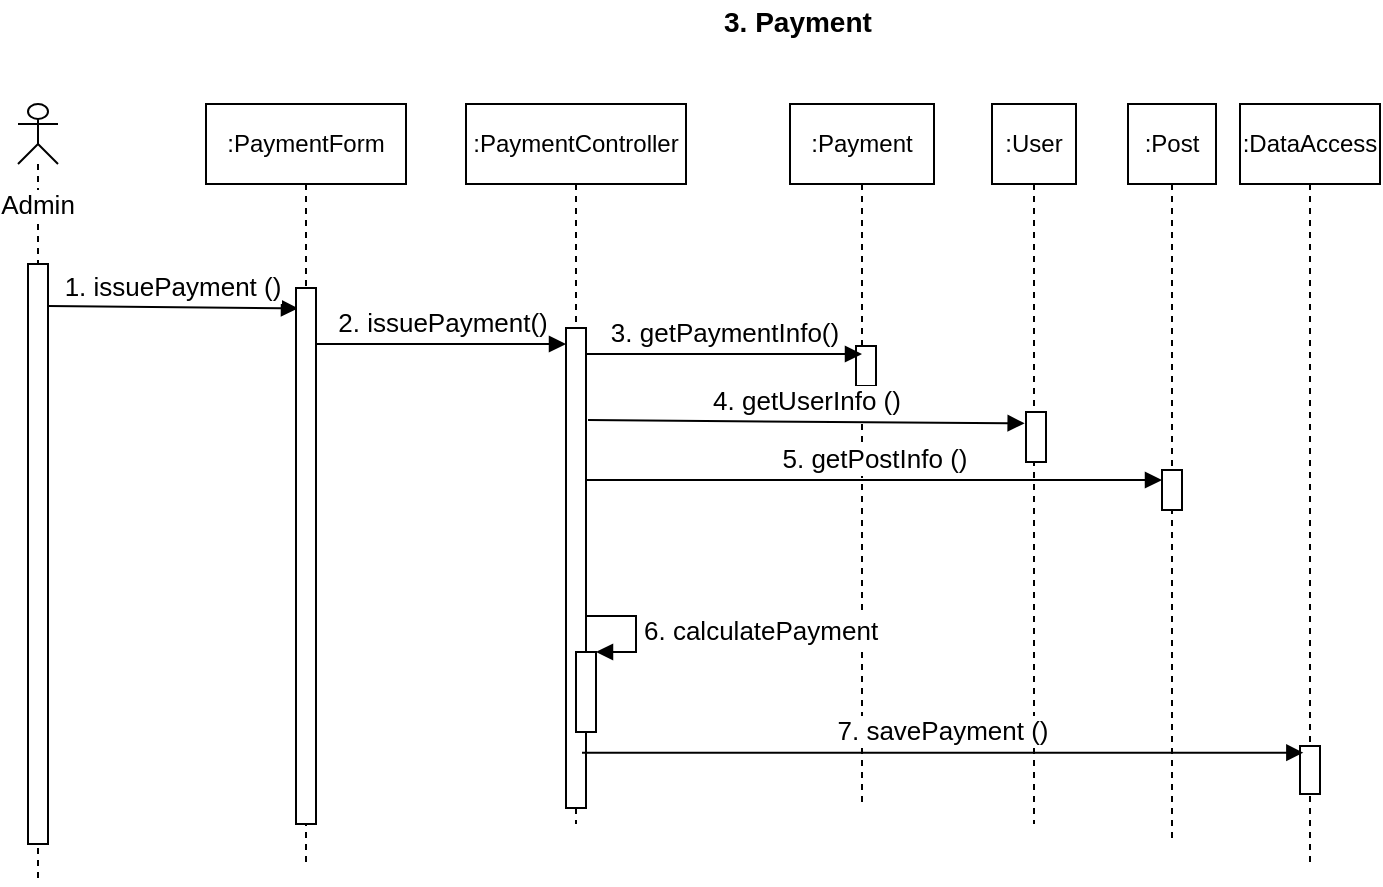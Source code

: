 <mxfile version="11.0.7" type="device"><diagram id="mieyKiNj6Iaah47eyiVF" name="Page-1"><mxGraphModel dx="782" dy="386" grid="1" gridSize="10" guides="1" tooltips="1" connect="1" arrows="1" fold="1" page="1" pageScale="1" pageWidth="827" pageHeight="1169" math="0" shadow="0"><root><mxCell id="0"/><mxCell id="1" parent="0"/><mxCell id="izwkwdvWK6zhRXJxxQwd-1" value="&lt;font style=&quot;font-size: 13px&quot;&gt;Admin&lt;/font&gt;" style="shape=umlLifeline;participant=umlActor;perimeter=lifelinePerimeter;whiteSpace=wrap;html=1;container=1;collapsible=0;recursiveResize=0;verticalAlign=top;spacingTop=36;labelBackgroundColor=#ffffff;outlineConnect=0;size=30;" parent="1" vertex="1"><mxGeometry x="8" y="80" width="20" height="390" as="geometry"/></mxCell><mxCell id="izwkwdvWK6zhRXJxxQwd-9" value="" style="html=1;points=[];perimeter=orthogonalPerimeter;" parent="izwkwdvWK6zhRXJxxQwd-1" vertex="1"><mxGeometry x="5" y="80" width="10" height="290" as="geometry"/></mxCell><mxCell id="izwkwdvWK6zhRXJxxQwd-12" value="&lt;font style=&quot;font-size: 13px&quot;&gt;1. issuePayment ()&lt;/font&gt;" style="html=1;verticalAlign=bottom;endArrow=block;entryX=0.1;entryY=0.038;entryDx=0;entryDy=0;entryPerimeter=0;" parent="izwkwdvWK6zhRXJxxQwd-1" target="izwkwdvWK6zhRXJxxQwd-10" edge="1"><mxGeometry width="80" relative="1" as="geometry"><mxPoint x="15" y="101" as="sourcePoint"/><mxPoint x="132" y="101.265" as="targetPoint"/></mxGeometry></mxCell><mxCell id="izwkwdvWK6zhRXJxxQwd-2" value="&lt;b&gt;&lt;font style=&quot;font-size: 14px&quot;&gt;3. Payment&lt;/font&gt;&lt;/b&gt;" style="text;html=1;resizable=0;points=[];autosize=1;align=left;verticalAlign=top;spacingTop=-4;" parent="1" vertex="1"><mxGeometry x="359" y="28" width="90" height="20" as="geometry"/></mxCell><mxCell id="izwkwdvWK6zhRXJxxQwd-3" value=":PaymentForm" style="shape=umlLifeline;perimeter=lifelinePerimeter;whiteSpace=wrap;html=1;container=1;collapsible=0;recursiveResize=0;outlineConnect=0;" parent="1" vertex="1"><mxGeometry x="102" y="80" width="100" height="380" as="geometry"/></mxCell><mxCell id="izwkwdvWK6zhRXJxxQwd-10" value="" style="html=1;points=[];perimeter=orthogonalPerimeter;" parent="izwkwdvWK6zhRXJxxQwd-3" vertex="1"><mxGeometry x="45" y="92" width="10" height="268" as="geometry"/></mxCell><mxCell id="4-b_wKBrie9yEOT7dolE-8" value="&lt;font style=&quot;font-size: 13px&quot;&gt;2. issuePayment()&lt;/font&gt;" style="html=1;verticalAlign=bottom;endArrow=block;" edge="1" parent="izwkwdvWK6zhRXJxxQwd-3" target="4-b_wKBrie9yEOT7dolE-7"><mxGeometry width="80" relative="1" as="geometry"><mxPoint x="55" y="120" as="sourcePoint"/><mxPoint x="158.5" y="120" as="targetPoint"/></mxGeometry></mxCell><mxCell id="izwkwdvWK6zhRXJxxQwd-4" value=":Payment" style="shape=umlLifeline;perimeter=lifelinePerimeter;whiteSpace=wrap;html=1;container=1;collapsible=0;recursiveResize=0;outlineConnect=0;" parent="1" vertex="1"><mxGeometry x="394" y="80" width="72" height="350" as="geometry"/></mxCell><mxCell id="izwkwdvWK6zhRXJxxQwd-14" value="" style="html=1;points=[];perimeter=orthogonalPerimeter;" parent="izwkwdvWK6zhRXJxxQwd-4" vertex="1"><mxGeometry x="33" y="121" width="10" height="20" as="geometry"/></mxCell><mxCell id="izwkwdvWK6zhRXJxxQwd-17" value="&lt;font style=&quot;font-size: 13px&quot;&gt;4. getUserInfo ()&lt;/font&gt;" style="html=1;verticalAlign=bottom;endArrow=block;exitX=1.2;exitY=0.121;exitDx=0;exitDy=0;exitPerimeter=0;entryX=-0.067;entryY=0.227;entryDx=0;entryDy=0;entryPerimeter=0;" parent="izwkwdvWK6zhRXJxxQwd-4" edge="1" target="izwkwdvWK6zhRXJxxQwd-16"><mxGeometry width="80" relative="1" as="geometry"><mxPoint x="-101" y="158.04" as="sourcePoint"/><mxPoint x="122" y="158.04" as="targetPoint"/></mxGeometry></mxCell><mxCell id="izwkwdvWK6zhRXJxxQwd-5" value=":User" style="shape=umlLifeline;perimeter=lifelinePerimeter;whiteSpace=wrap;html=1;container=1;collapsible=0;recursiveResize=0;outlineConnect=0;" parent="1" vertex="1"><mxGeometry x="495" y="80" width="42" height="360" as="geometry"/></mxCell><mxCell id="izwkwdvWK6zhRXJxxQwd-16" value="" style="html=1;points=[];perimeter=orthogonalPerimeter;" parent="izwkwdvWK6zhRXJxxQwd-5" vertex="1"><mxGeometry x="17" y="154" width="10" height="25" as="geometry"/></mxCell><mxCell id="izwkwdvWK6zhRXJxxQwd-6" value=":Post" style="shape=umlLifeline;perimeter=lifelinePerimeter;whiteSpace=wrap;html=1;container=1;collapsible=0;recursiveResize=0;outlineConnect=0;" parent="1" vertex="1"><mxGeometry x="563" y="80" width="44" height="370" as="geometry"/></mxCell><mxCell id="izwkwdvWK6zhRXJxxQwd-19" value="" style="html=1;points=[];perimeter=orthogonalPerimeter;" parent="izwkwdvWK6zhRXJxxQwd-6" vertex="1"><mxGeometry x="17" y="183" width="10" height="20" as="geometry"/></mxCell><mxCell id="4-b_wKBrie9yEOT7dolE-1" value=":DataAccess" style="shape=umlLifeline;perimeter=lifelinePerimeter;whiteSpace=wrap;html=1;container=1;collapsible=0;recursiveResize=0;outlineConnect=0;" vertex="1" parent="1"><mxGeometry x="619" y="80" width="70" height="380" as="geometry"/></mxCell><mxCell id="izwkwdvWK6zhRXJxxQwd-26" value="" style="html=1;points=[];perimeter=orthogonalPerimeter;" parent="4-b_wKBrie9yEOT7dolE-1" vertex="1"><mxGeometry x="30" y="321" width="10" height="24" as="geometry"/></mxCell><mxCell id="4-b_wKBrie9yEOT7dolE-6" value=":PaymentController" style="shape=umlLifeline;perimeter=lifelinePerimeter;whiteSpace=wrap;html=1;container=1;collapsible=0;recursiveResize=0;outlineConnect=0;" vertex="1" parent="1"><mxGeometry x="232" y="80" width="110" height="360" as="geometry"/></mxCell><mxCell id="4-b_wKBrie9yEOT7dolE-7" value="" style="html=1;points=[];perimeter=orthogonalPerimeter;" vertex="1" parent="4-b_wKBrie9yEOT7dolE-6"><mxGeometry x="50" y="112" width="10" height="240" as="geometry"/></mxCell><mxCell id="4-b_wKBrie9yEOT7dolE-9" value="&lt;font style=&quot;font-size: 13px&quot;&gt;3. getPaymentInfo()&lt;/font&gt;" style="html=1;verticalAlign=bottom;endArrow=block;entryX=0.3;entryY=0.2;entryDx=0;entryDy=0;entryPerimeter=0;" edge="1" parent="4-b_wKBrie9yEOT7dolE-6" target="izwkwdvWK6zhRXJxxQwd-14"><mxGeometry width="80" relative="1" as="geometry"><mxPoint x="60" y="125" as="sourcePoint"/><mxPoint x="188" y="125" as="targetPoint"/></mxGeometry></mxCell><mxCell id="4-b_wKBrie9yEOT7dolE-12" value="" style="html=1;points=[];perimeter=orthogonalPerimeter;" vertex="1" parent="4-b_wKBrie9yEOT7dolE-6"><mxGeometry x="55" y="274" width="10" height="40" as="geometry"/></mxCell><mxCell id="4-b_wKBrie9yEOT7dolE-13" value="&lt;font style=&quot;font-size: 13px&quot;&gt;6. calculatePayment&lt;/font&gt;" style="edgeStyle=orthogonalEdgeStyle;html=1;align=left;spacingLeft=2;endArrow=block;rounded=0;entryX=1;entryY=0;" edge="1" target="4-b_wKBrie9yEOT7dolE-12" parent="4-b_wKBrie9yEOT7dolE-6"><mxGeometry relative="1" as="geometry"><mxPoint x="60" y="256" as="sourcePoint"/><Array as="points"><mxPoint x="85" y="256"/></Array></mxGeometry></mxCell><mxCell id="izwkwdvWK6zhRXJxxQwd-18" value="&lt;font style=&quot;font-size: 13px&quot;&gt;5. getPostInfo ()&lt;/font&gt;" style="html=1;verticalAlign=bottom;endArrow=block;" parent="1" edge="1"><mxGeometry width="80" relative="1" as="geometry"><mxPoint x="292" y="268" as="sourcePoint"/><mxPoint x="580" y="268" as="targetPoint"/></mxGeometry></mxCell><mxCell id="izwkwdvWK6zhRXJxxQwd-28" value="&lt;font style=&quot;font-size: 13px&quot;&gt;7. savePayment ()&lt;/font&gt;" style="html=1;verticalAlign=bottom;endArrow=block;exitX=0.8;exitY=0.885;exitDx=0;exitDy=0;exitPerimeter=0;entryX=0.167;entryY=0.139;entryDx=0;entryDy=0;entryPerimeter=0;" parent="1" target="izwkwdvWK6zhRXJxxQwd-26" edge="1" source="4-b_wKBrie9yEOT7dolE-7"><mxGeometry width="80" relative="1" as="geometry"><mxPoint x="316" y="403.6" as="sourcePoint"/><mxPoint x="767" y="405" as="targetPoint"/></mxGeometry></mxCell></root></mxGraphModel></diagram></mxfile>